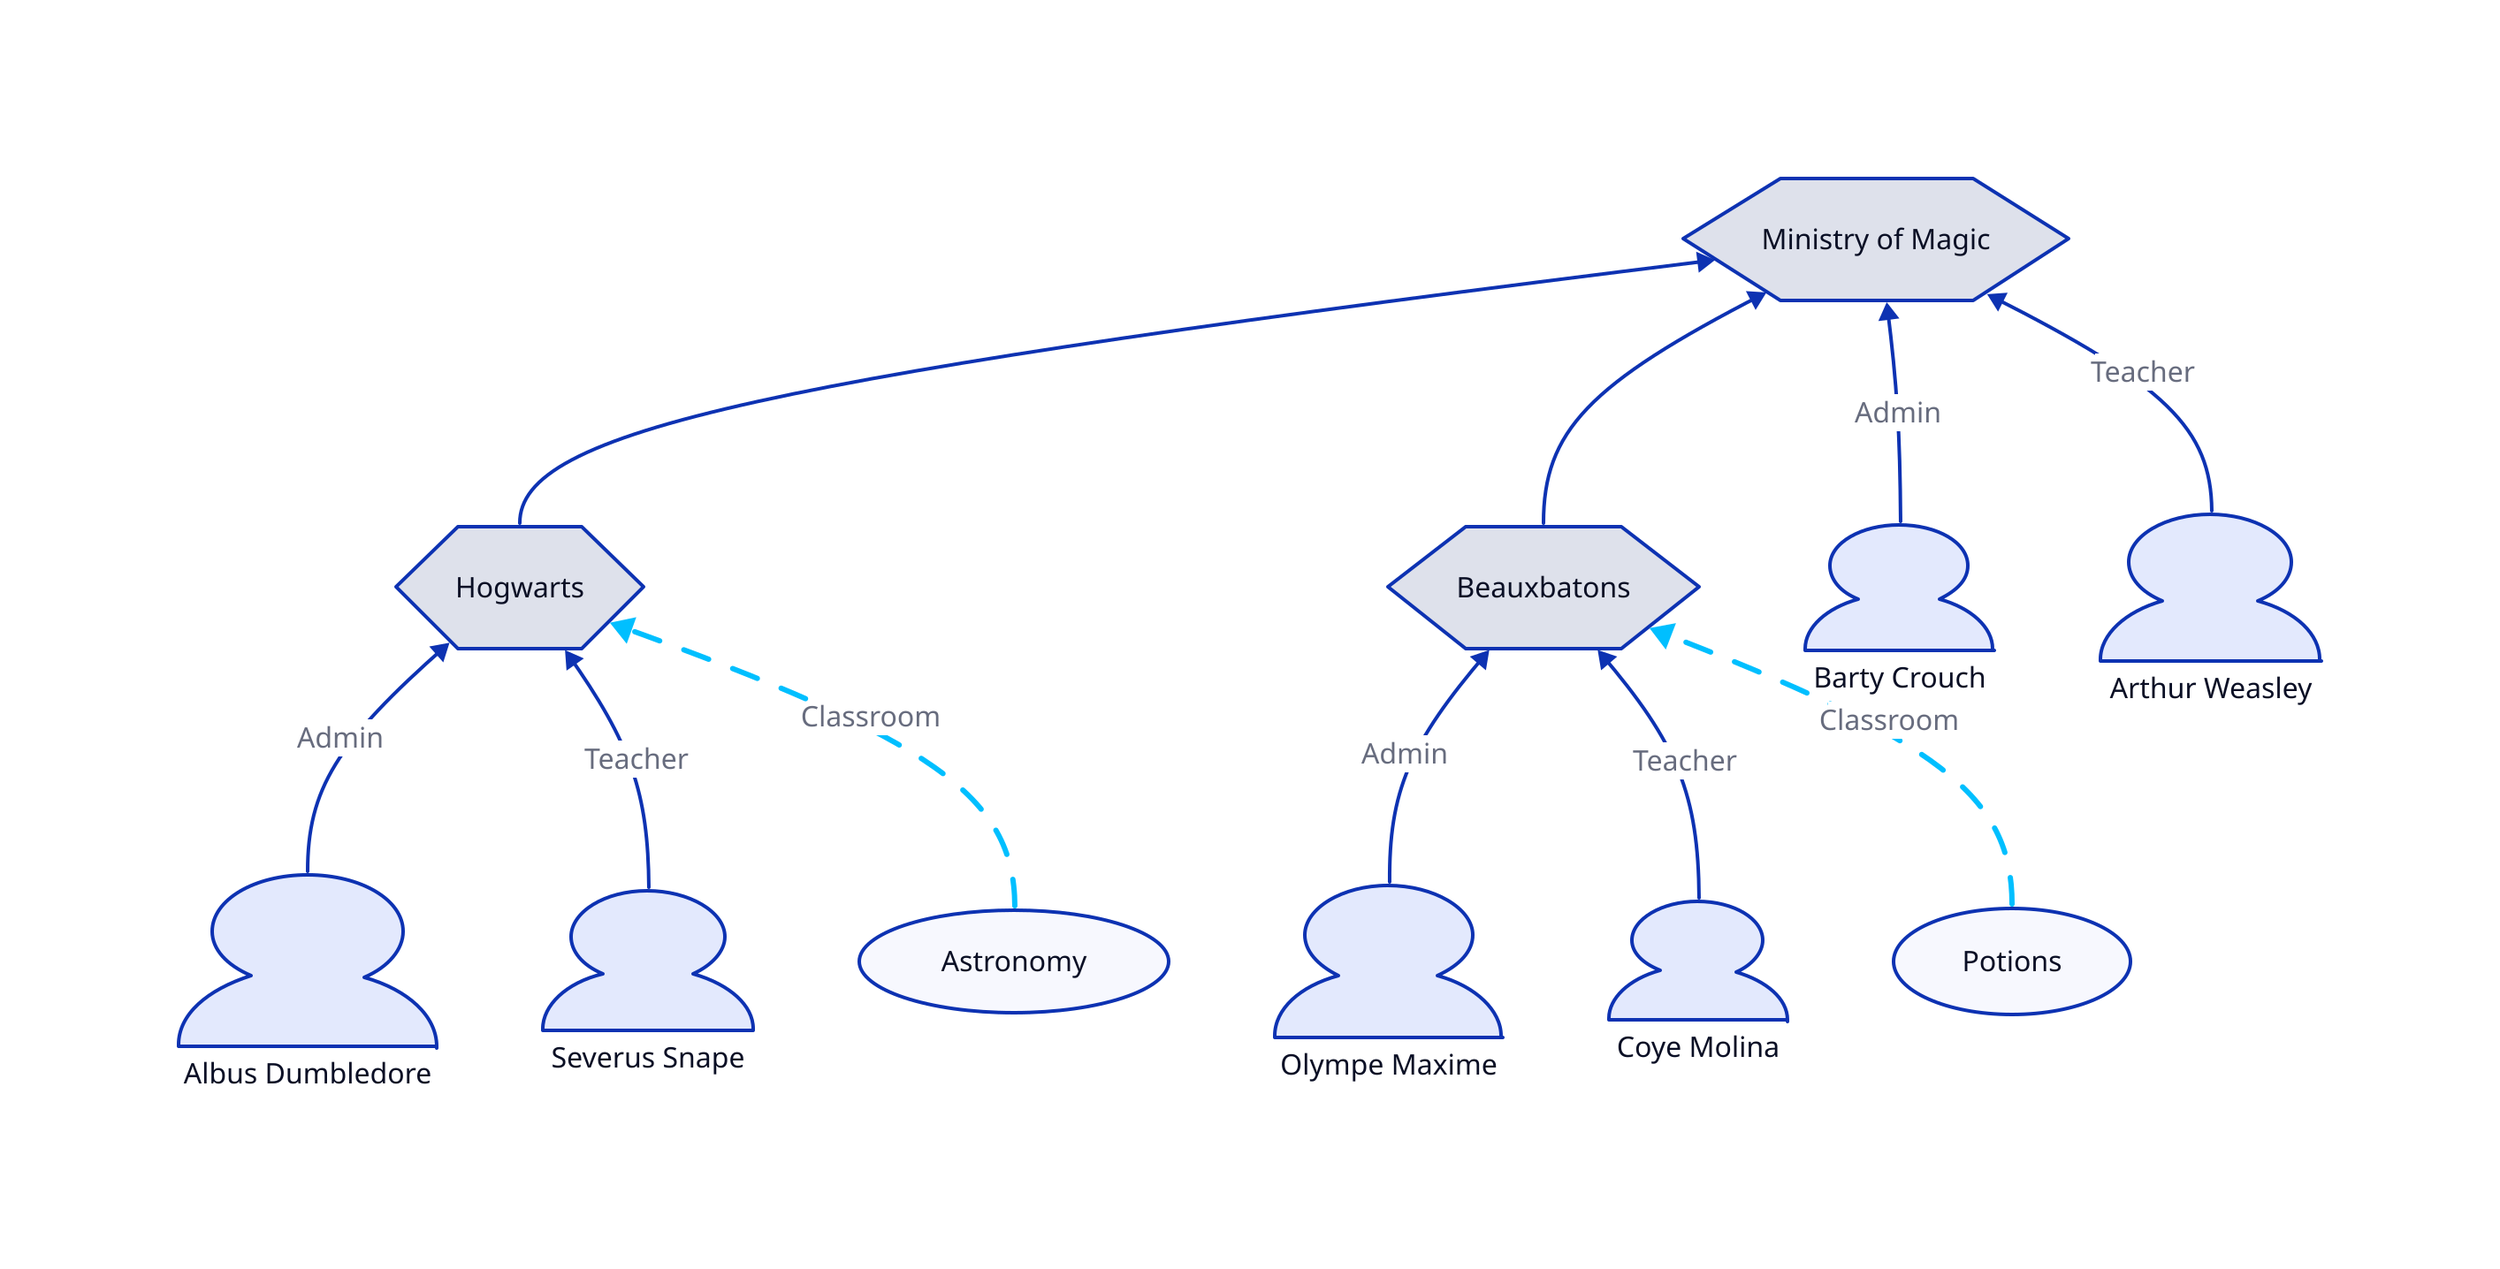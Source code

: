 direction: up

ministry: Ministry of Magic {
  shape: hexagon
}
hogwarts: Hogwarts {
  shape: hexagon
}
beauxbatons: Beauxbatons {
  shape: hexagon
}

hogwarts -> ministry
beauxbatons -> ministry

crouch: Barty Crouch {
  shape: person
}

weasley: Arthur Weasley {
  shape: person
}

crouch -> ministry: Admin
weasley -> ministry: Teacher

dumbledore: Albus Dumbledore {
  shape: person
}

snape: Severus Snape {
  shape: person
}

dumbledore -> hogwarts: Admin
snape -> hogwarts: Teacher

maxime: Olympe Maxime {
  shape: person
}

molina: Coye Molina {
  shape: person
}

maxime -> beauxbatons: Admin
molina -> beauxbatons: Teacher

################
## CLASSROOMS ##
################

astronomy: Astronomy {
  shape: oval
}
astronomy -> hogwarts: Classroom {
  style: {
    animated: true
    stroke: deepskyblue
    stroke-width: 3
  }
}

potions: Potions {
  shape: oval
}
potions -> beauxbatons: Classroom {
  style: {
    animated: true
    stroke: deepskyblue
    stroke-width: 3
  }
}
